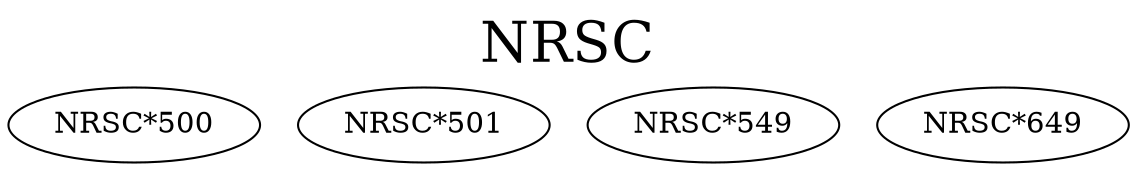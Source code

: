digraph NRSC {
labelloc = "t";
label = "NRSC"
fontsize = 27;
"NRSC*500"
"NRSC*501"
"NRSC*549"
"NRSC*649"
}
